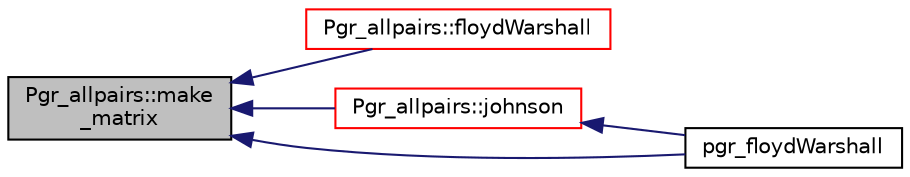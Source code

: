 digraph "Pgr_allpairs::make_matrix"
{
  edge [fontname="Helvetica",fontsize="10",labelfontname="Helvetica",labelfontsize="10"];
  node [fontname="Helvetica",fontsize="10",shape=record];
  rankdir="LR";
  Node56 [label="Pgr_allpairs::make\l_matrix",height=0.2,width=0.4,color="black", fillcolor="grey75", style="filled", fontcolor="black"];
  Node56 -> Node57 [dir="back",color="midnightblue",fontsize="10",style="solid",fontname="Helvetica"];
  Node57 [label="Pgr_allpairs::floydWarshall",height=0.2,width=0.4,color="red", fillcolor="white", style="filled",URL="$classPgr__allpairs.html#a318e417ba9ba05931990de83d7ee6176"];
  Node56 -> Node62 [dir="back",color="midnightblue",fontsize="10",style="solid",fontname="Helvetica"];
  Node62 [label="Pgr_allpairs::johnson",height=0.2,width=0.4,color="red", fillcolor="white", style="filled",URL="$classPgr__allpairs.html#abbf7d46c07a89b9568dd266b97cc4781"];
  Node62 -> Node63 [dir="back",color="midnightblue",fontsize="10",style="solid",fontname="Helvetica"];
  Node63 [label="pgr_floydWarshall",height=0.2,width=0.4,color="black", fillcolor="white", style="filled",URL="$pgr__allpairs_8hpp.html#afa898e0e1dd87b061a2fa8de828c845e"];
  Node56 -> Node63 [dir="back",color="midnightblue",fontsize="10",style="solid",fontname="Helvetica"];
}

